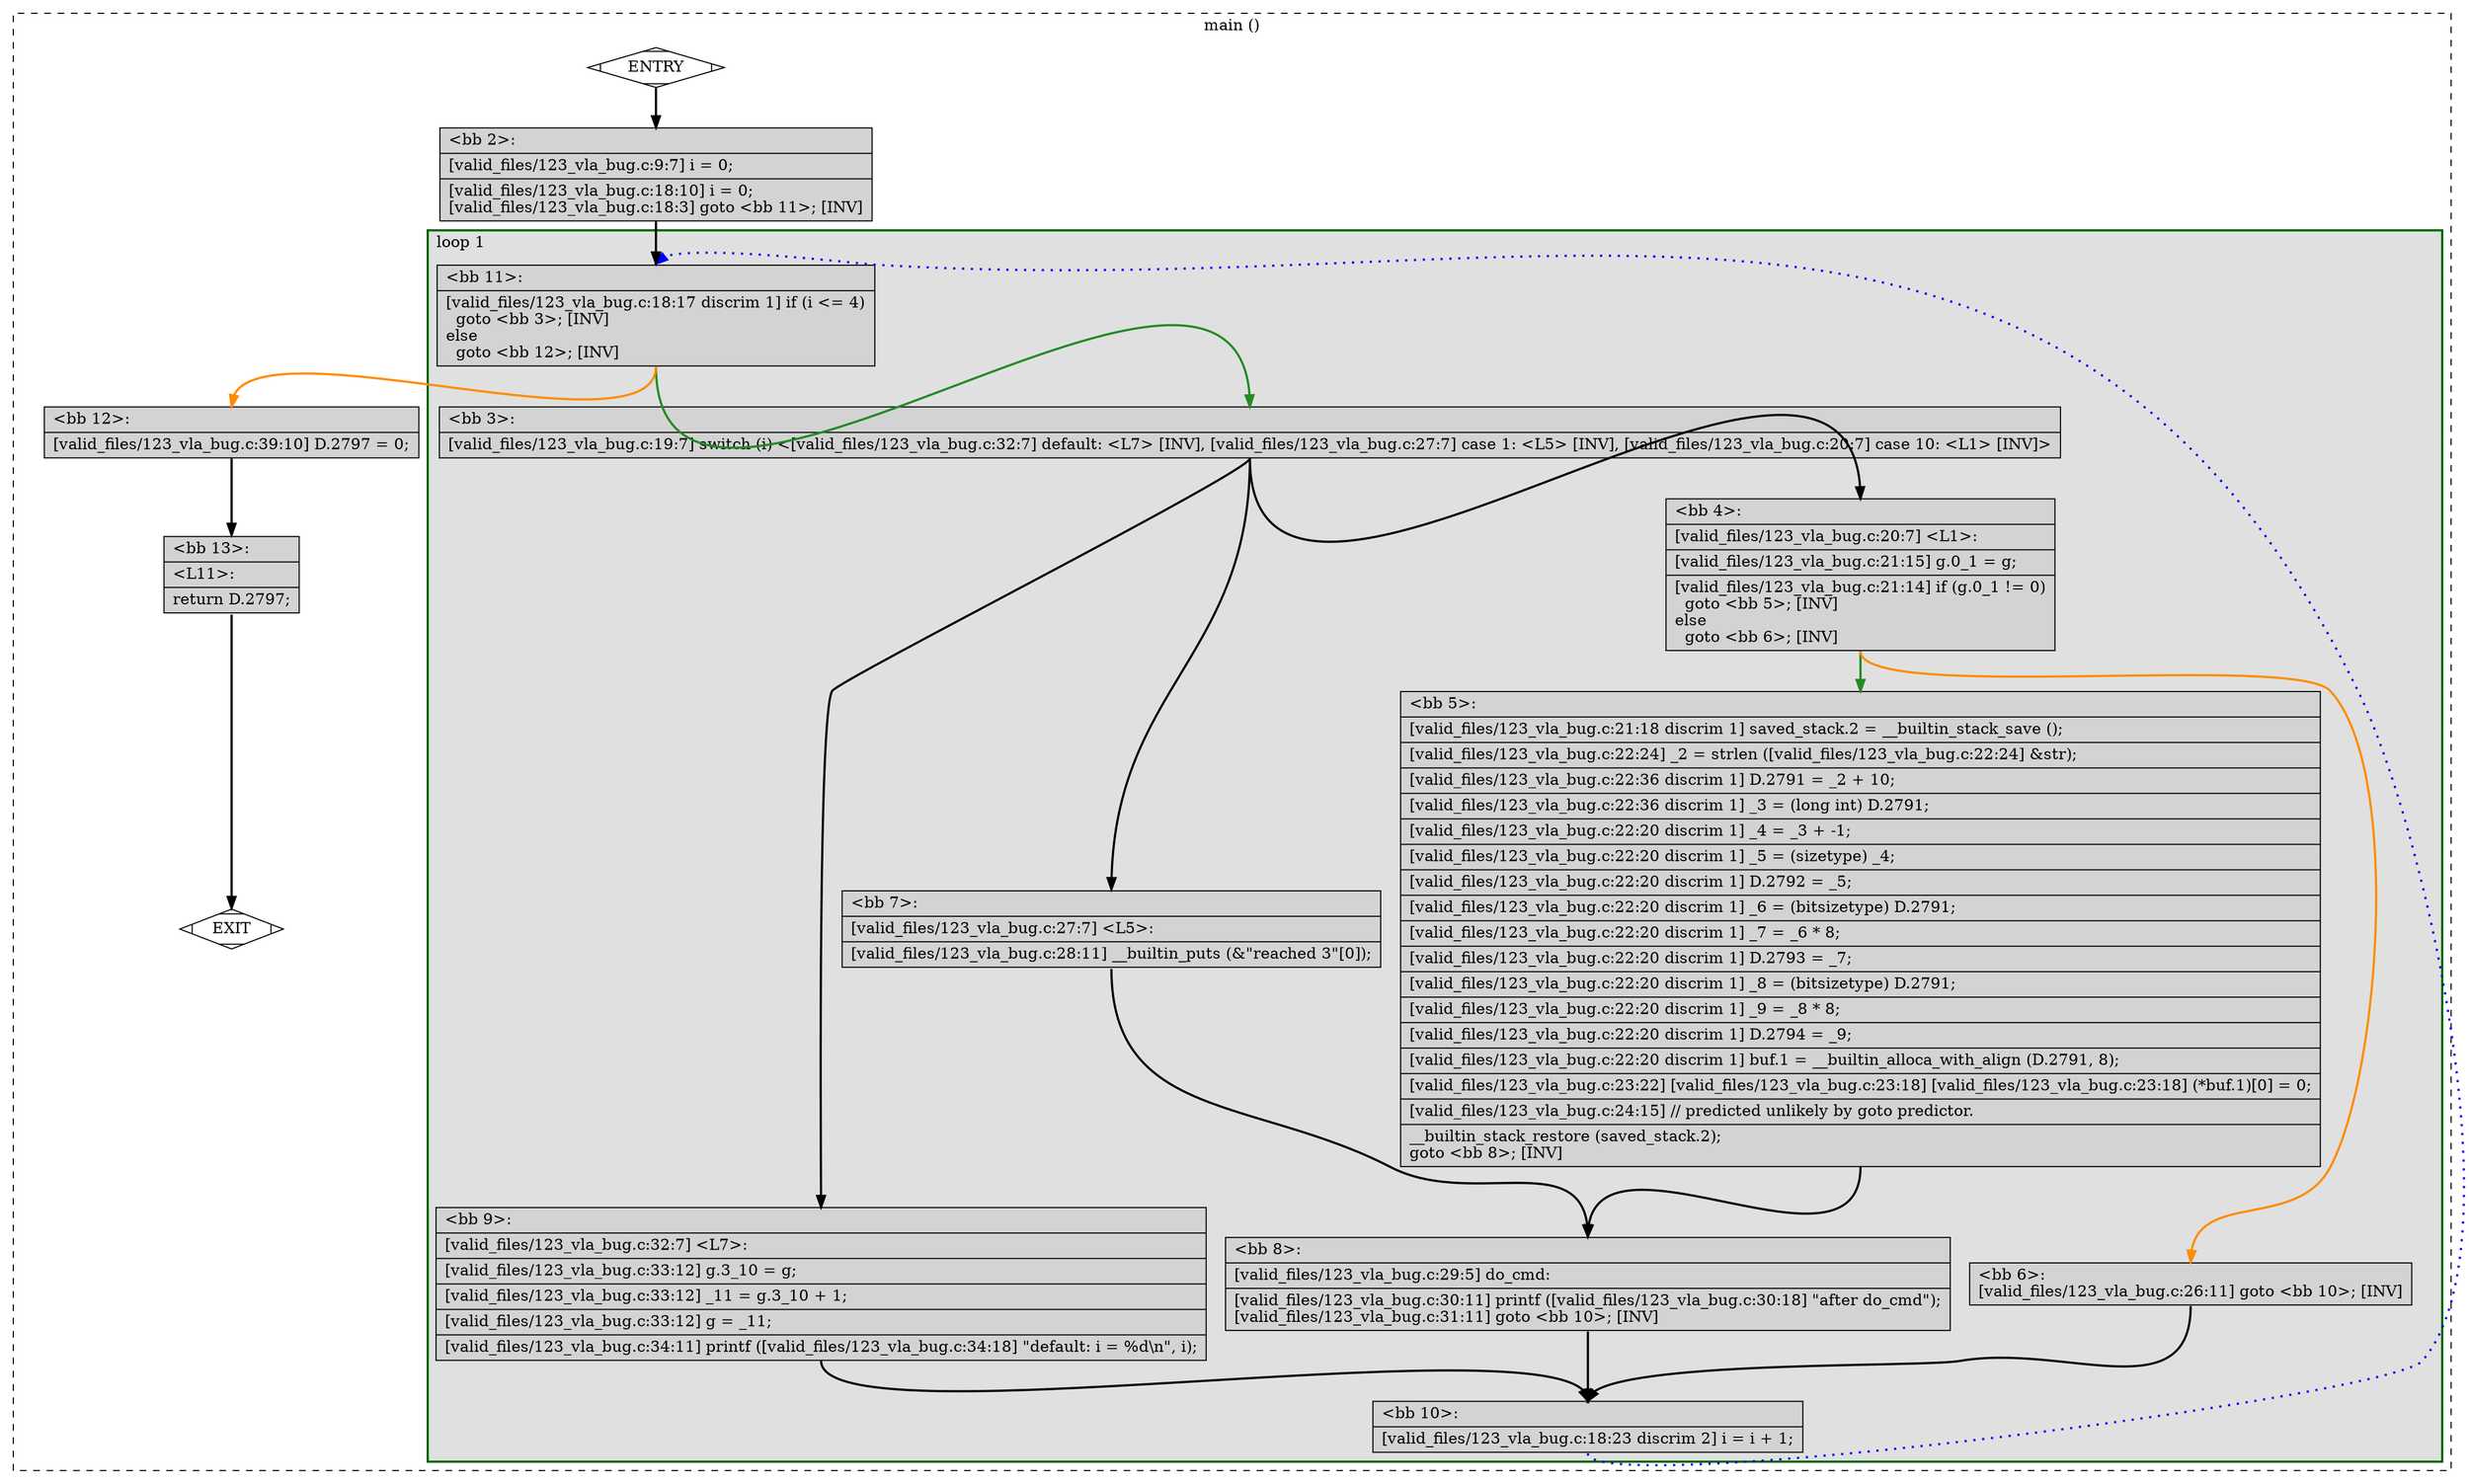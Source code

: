 digraph "a-123_vla_bug.c.015t.cfg" {
overlap=false;
subgraph "cluster_main" {
	style="dashed";
	color="black";
	label="main ()";
	subgraph cluster_0_1 {
	style="filled";
	color="darkgreen";
	fillcolor="grey88";
	label="loop 1";
	labeljust=l;
	penwidth=2;
	fn_0_basic_block_11 [shape=record,style=filled,fillcolor=lightgrey,label="{\<bb\ 11\>:\l\
|[valid_files/123_vla_bug.c:18:17\ discrim\ 1]\ if\ (i\ \<=\ 4)\l\
\ \ goto\ \<bb\ 3\>;\ [INV]\l\
else\l\
\ \ goto\ \<bb\ 12\>;\ [INV]\l\
}"];

	fn_0_basic_block_3 [shape=record,style=filled,fillcolor=lightgrey,label="{\<bb\ 3\>:\l\
|[valid_files/123_vla_bug.c:19:7]\ switch\ (i)\ \<[valid_files/123_vla_bug.c:32:7]\ default:\ \<L7\>\ [INV],\ [valid_files/123_vla_bug.c:27:7]\ case\ 1:\ \<L5\>\ [INV],\ [valid_files/123_vla_bug.c:20:7]\ case\ 10:\ \<L1\>\ [INV]\>\l\
}"];

	fn_0_basic_block_9 [shape=record,style=filled,fillcolor=lightgrey,label="{\<bb\ 9\>:\l\
|[valid_files/123_vla_bug.c:32:7]\ \<L7\>:\l\
|[valid_files/123_vla_bug.c:33:12]\ g.3_10\ =\ g;\l\
|[valid_files/123_vla_bug.c:33:12]\ _11\ =\ g.3_10\ +\ 1;\l\
|[valid_files/123_vla_bug.c:33:12]\ g\ =\ _11;\l\
|[valid_files/123_vla_bug.c:34:11]\ printf\ ([valid_files/123_vla_bug.c:34:18]\ \"default:\ i\ =\ %d\\n\",\ i);\l\
}"];

	fn_0_basic_block_7 [shape=record,style=filled,fillcolor=lightgrey,label="{\<bb\ 7\>:\l\
|[valid_files/123_vla_bug.c:27:7]\ \<L5\>:\l\
|[valid_files/123_vla_bug.c:28:11]\ __builtin_puts\ (&\"reached\ 3\"[0]);\l\
}"];

	fn_0_basic_block_4 [shape=record,style=filled,fillcolor=lightgrey,label="{\<bb\ 4\>:\l\
|[valid_files/123_vla_bug.c:20:7]\ \<L1\>:\l\
|[valid_files/123_vla_bug.c:21:15]\ g.0_1\ =\ g;\l\
|[valid_files/123_vla_bug.c:21:14]\ if\ (g.0_1\ !=\ 0)\l\
\ \ goto\ \<bb\ 5\>;\ [INV]\l\
else\l\
\ \ goto\ \<bb\ 6\>;\ [INV]\l\
}"];

	fn_0_basic_block_10 [shape=record,style=filled,fillcolor=lightgrey,label="{\<bb\ 10\>:\l\
|[valid_files/123_vla_bug.c:18:23\ discrim\ 2]\ i\ =\ i\ +\ 1;\l\
}"];

	fn_0_basic_block_8 [shape=record,style=filled,fillcolor=lightgrey,label="{\<bb\ 8\>:\l\
|[valid_files/123_vla_bug.c:29:5]\ do_cmd:\l\
|[valid_files/123_vla_bug.c:30:11]\ printf\ ([valid_files/123_vla_bug.c:30:18]\ \"after\ do_cmd\");\l\
[valid_files/123_vla_bug.c:31:11]\ goto\ \<bb\ 10\>;\ [INV]\l\
}"];

	fn_0_basic_block_5 [shape=record,style=filled,fillcolor=lightgrey,label="{\<bb\ 5\>:\l\
|[valid_files/123_vla_bug.c:21:18\ discrim\ 1]\ saved_stack.2\ =\ __builtin_stack_save\ ();\l\
|[valid_files/123_vla_bug.c:22:24]\ _2\ =\ strlen\ ([valid_files/123_vla_bug.c:22:24]\ &str);\l\
|[valid_files/123_vla_bug.c:22:36\ discrim\ 1]\ D.2791\ =\ _2\ +\ 10;\l\
|[valid_files/123_vla_bug.c:22:36\ discrim\ 1]\ _3\ =\ (long\ int)\ D.2791;\l\
|[valid_files/123_vla_bug.c:22:20\ discrim\ 1]\ _4\ =\ _3\ +\ -1;\l\
|[valid_files/123_vla_bug.c:22:20\ discrim\ 1]\ _5\ =\ (sizetype)\ _4;\l\
|[valid_files/123_vla_bug.c:22:20\ discrim\ 1]\ D.2792\ =\ _5;\l\
|[valid_files/123_vla_bug.c:22:20\ discrim\ 1]\ _6\ =\ (bitsizetype)\ D.2791;\l\
|[valid_files/123_vla_bug.c:22:20\ discrim\ 1]\ _7\ =\ _6\ *\ 8;\l\
|[valid_files/123_vla_bug.c:22:20\ discrim\ 1]\ D.2793\ =\ _7;\l\
|[valid_files/123_vla_bug.c:22:20\ discrim\ 1]\ _8\ =\ (bitsizetype)\ D.2791;\l\
|[valid_files/123_vla_bug.c:22:20\ discrim\ 1]\ _9\ =\ _8\ *\ 8;\l\
|[valid_files/123_vla_bug.c:22:20\ discrim\ 1]\ D.2794\ =\ _9;\l\
|[valid_files/123_vla_bug.c:22:20\ discrim\ 1]\ buf.1\ =\ __builtin_alloca_with_align\ (D.2791,\ 8);\l\
|[valid_files/123_vla_bug.c:23:22]\ [valid_files/123_vla_bug.c:23:18]\ [valid_files/123_vla_bug.c:23:18]\ (*buf.1)[0]\ =\ 0;\l\
|[valid_files/123_vla_bug.c:24:15]\ //\ predicted\ unlikely\ by\ goto\ predictor.\l\
|__builtin_stack_restore\ (saved_stack.2);\l\
goto\ \<bb\ 8\>;\ [INV]\l\
}"];

	fn_0_basic_block_6 [shape=record,style=filled,fillcolor=lightgrey,label="{\<bb\ 6\>:\l\
[valid_files/123_vla_bug.c:26:11]\ goto\ \<bb\ 10\>;\ [INV]\l\
}"];

	}
	fn_0_basic_block_0 [shape=Mdiamond,style=filled,fillcolor=white,label="ENTRY"];

	fn_0_basic_block_1 [shape=Mdiamond,style=filled,fillcolor=white,label="EXIT"];

	fn_0_basic_block_2 [shape=record,style=filled,fillcolor=lightgrey,label="{\<bb\ 2\>:\l\
|[valid_files/123_vla_bug.c:9:7]\ i\ =\ 0;\l\
|[valid_files/123_vla_bug.c:18:10]\ i\ =\ 0;\l\
[valid_files/123_vla_bug.c:18:3]\ goto\ \<bb\ 11\>;\ [INV]\l\
}"];

	fn_0_basic_block_12 [shape=record,style=filled,fillcolor=lightgrey,label="{\<bb\ 12\>:\l\
|[valid_files/123_vla_bug.c:39:10]\ D.2797\ =\ 0;\l\
}"];

	fn_0_basic_block_13 [shape=record,style=filled,fillcolor=lightgrey,label="{\<bb\ 13\>:\l\
|\<L11\>:\l\
|return\ D.2797;\l\
}"];

	fn_0_basic_block_0:s -> fn_0_basic_block_2:n [style="solid,bold",color=black,weight=100,constraint=true];
	fn_0_basic_block_2:s -> fn_0_basic_block_11:n [style="solid,bold",color=black,weight=100,constraint=true];
	fn_0_basic_block_3:s -> fn_0_basic_block_9:n [style="solid,bold",color=black,weight=10,constraint=true];
	fn_0_basic_block_3:s -> fn_0_basic_block_7:n [style="solid,bold",color=black,weight=10,constraint=true];
	fn_0_basic_block_3:s -> fn_0_basic_block_4:n [style="solid,bold",color=black,weight=10,constraint=true];
	fn_0_basic_block_4:s -> fn_0_basic_block_5:n [style="solid,bold",color=forestgreen,weight=10,constraint=true];
	fn_0_basic_block_4:s -> fn_0_basic_block_6:n [style="solid,bold",color=darkorange,weight=10,constraint=true];
	fn_0_basic_block_5:s -> fn_0_basic_block_8:n [style="solid,bold",color=black,weight=100,constraint=true];
	fn_0_basic_block_6:s -> fn_0_basic_block_10:n [style="solid,bold",color=black,weight=100,constraint=true];
	fn_0_basic_block_7:s -> fn_0_basic_block_8:n [style="solid,bold",color=black,weight=100,constraint=true];
	fn_0_basic_block_8:s -> fn_0_basic_block_10:n [style="solid,bold",color=black,weight=100,constraint=true];
	fn_0_basic_block_9:s -> fn_0_basic_block_10:n [style="solid,bold",color=black,weight=100,constraint=true];
	fn_0_basic_block_10:s -> fn_0_basic_block_11:n [style="dotted,bold",color=blue,weight=10,constraint=false];
	fn_0_basic_block_11:s -> fn_0_basic_block_3:n [style="solid,bold",color=forestgreen,weight=10,constraint=true];
	fn_0_basic_block_11:s -> fn_0_basic_block_12:n [style="solid,bold",color=darkorange,weight=10,constraint=true];
	fn_0_basic_block_12:s -> fn_0_basic_block_13:n [style="solid,bold",color=black,weight=100,constraint=true];
	fn_0_basic_block_13:s -> fn_0_basic_block_1:n [style="solid,bold",color=black,weight=10,constraint=true];
	fn_0_basic_block_0:s -> fn_0_basic_block_1:n [style="invis",constraint=true];
}
}
